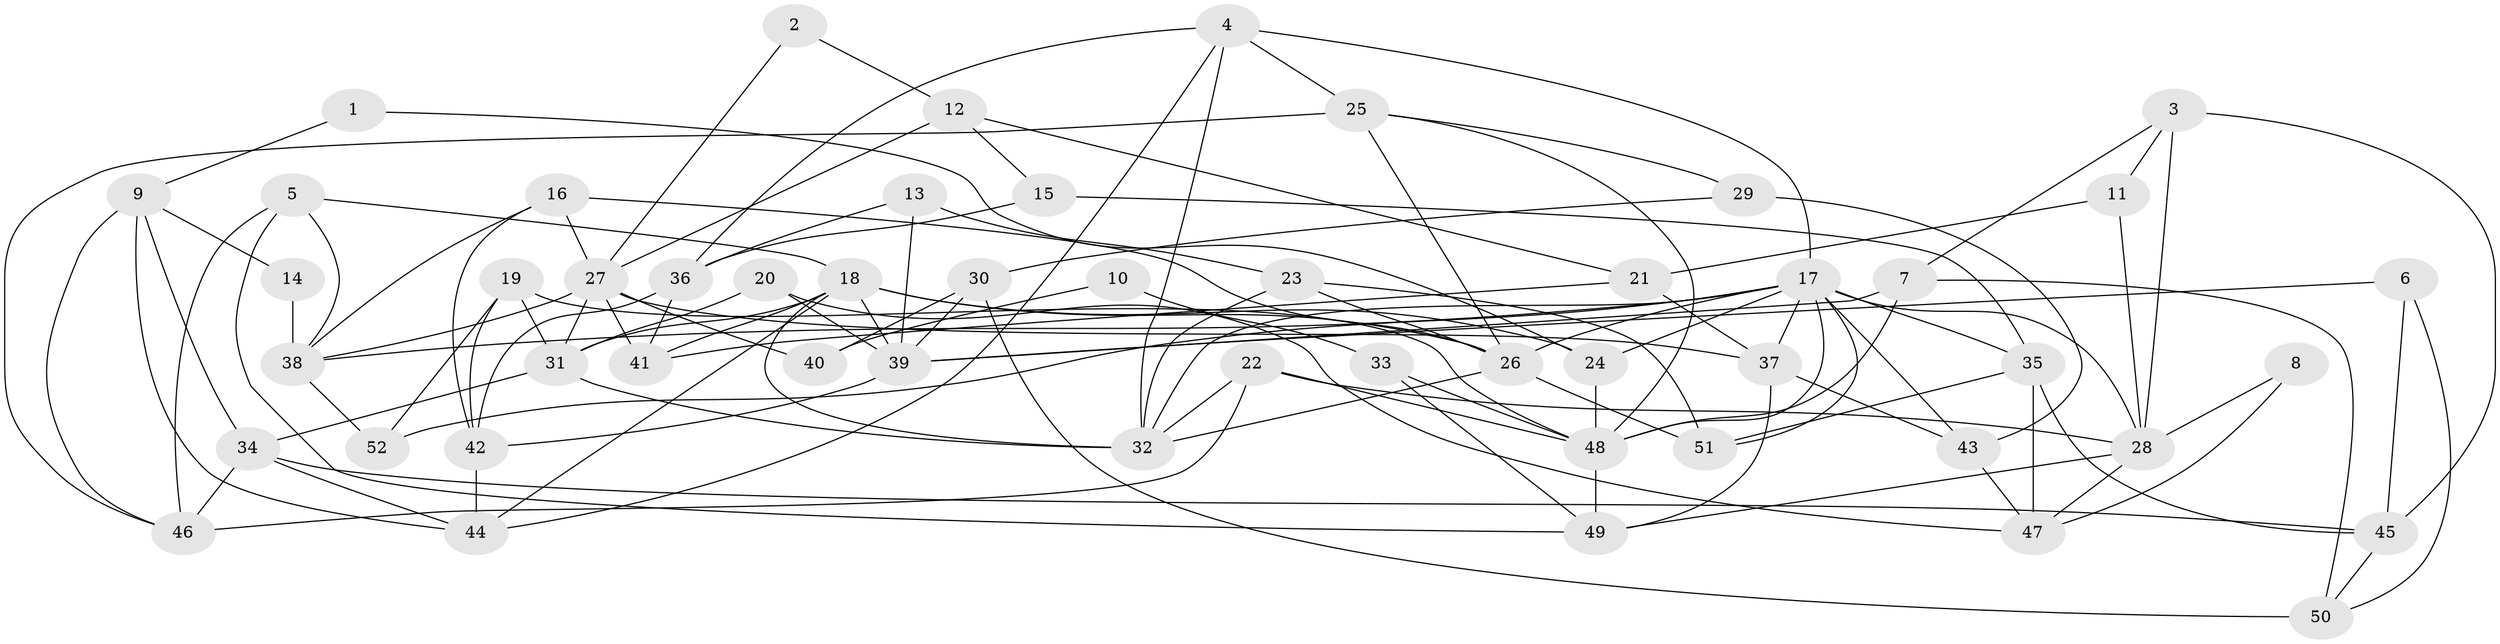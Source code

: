 // original degree distribution, {2: 0.0821917808219178, 3: 0.2328767123287671, 4: 0.4246575342465753, 5: 0.1643835616438356, 8: 0.0136986301369863, 7: 0.0136986301369863, 6: 0.0684931506849315}
// Generated by graph-tools (version 1.1) at 2025/37/03/04/25 23:37:14]
// undirected, 52 vertices, 119 edges
graph export_dot {
  node [color=gray90,style=filled];
  1;
  2;
  3;
  4;
  5;
  6;
  7;
  8;
  9;
  10;
  11;
  12;
  13;
  14;
  15;
  16;
  17;
  18;
  19;
  20;
  21;
  22;
  23;
  24;
  25;
  26;
  27;
  28;
  29;
  30;
  31;
  32;
  33;
  34;
  35;
  36;
  37;
  38;
  39;
  40;
  41;
  42;
  43;
  44;
  45;
  46;
  47;
  48;
  49;
  50;
  51;
  52;
  1 -- 9 [weight=1.0];
  1 -- 24 [weight=1.0];
  2 -- 12 [weight=1.0];
  2 -- 27 [weight=1.0];
  3 -- 7 [weight=1.0];
  3 -- 11 [weight=1.0];
  3 -- 28 [weight=1.0];
  3 -- 45 [weight=1.0];
  4 -- 17 [weight=1.0];
  4 -- 25 [weight=1.0];
  4 -- 32 [weight=1.0];
  4 -- 36 [weight=1.0];
  4 -- 44 [weight=1.0];
  5 -- 18 [weight=1.0];
  5 -- 38 [weight=1.0];
  5 -- 46 [weight=1.0];
  5 -- 49 [weight=1.0];
  6 -- 39 [weight=1.0];
  6 -- 45 [weight=1.0];
  6 -- 50 [weight=1.0];
  7 -- 39 [weight=1.0];
  7 -- 48 [weight=1.0];
  7 -- 50 [weight=1.0];
  8 -- 28 [weight=1.0];
  8 -- 47 [weight=1.0];
  9 -- 14 [weight=1.0];
  9 -- 34 [weight=1.0];
  9 -- 44 [weight=1.0];
  9 -- 46 [weight=1.0];
  10 -- 33 [weight=1.0];
  10 -- 40 [weight=1.0];
  11 -- 21 [weight=2.0];
  11 -- 28 [weight=1.0];
  12 -- 15 [weight=1.0];
  12 -- 21 [weight=1.0];
  12 -- 27 [weight=1.0];
  13 -- 23 [weight=1.0];
  13 -- 36 [weight=1.0];
  13 -- 39 [weight=2.0];
  14 -- 38 [weight=1.0];
  15 -- 35 [weight=1.0];
  15 -- 36 [weight=1.0];
  16 -- 26 [weight=1.0];
  16 -- 27 [weight=1.0];
  16 -- 38 [weight=1.0];
  16 -- 42 [weight=1.0];
  17 -- 24 [weight=1.0];
  17 -- 26 [weight=1.0];
  17 -- 28 [weight=1.0];
  17 -- 32 [weight=1.0];
  17 -- 35 [weight=1.0];
  17 -- 37 [weight=1.0];
  17 -- 38 [weight=1.0];
  17 -- 43 [weight=1.0];
  17 -- 48 [weight=1.0];
  17 -- 51 [weight=2.0];
  17 -- 52 [weight=1.0];
  18 -- 24 [weight=1.0];
  18 -- 26 [weight=1.0];
  18 -- 31 [weight=1.0];
  18 -- 32 [weight=1.0];
  18 -- 39 [weight=1.0];
  18 -- 41 [weight=1.0];
  18 -- 44 [weight=1.0];
  19 -- 31 [weight=1.0];
  19 -- 42 [weight=1.0];
  19 -- 48 [weight=1.0];
  19 -- 52 [weight=1.0];
  20 -- 31 [weight=1.0];
  20 -- 39 [weight=1.0];
  20 -- 47 [weight=1.0];
  21 -- 37 [weight=1.0];
  21 -- 41 [weight=1.0];
  22 -- 28 [weight=1.0];
  22 -- 32 [weight=1.0];
  22 -- 46 [weight=1.0];
  22 -- 48 [weight=1.0];
  23 -- 26 [weight=1.0];
  23 -- 32 [weight=1.0];
  23 -- 51 [weight=1.0];
  24 -- 48 [weight=1.0];
  25 -- 26 [weight=1.0];
  25 -- 29 [weight=1.0];
  25 -- 46 [weight=1.0];
  25 -- 48 [weight=1.0];
  26 -- 32 [weight=1.0];
  26 -- 51 [weight=1.0];
  27 -- 31 [weight=1.0];
  27 -- 37 [weight=1.0];
  27 -- 38 [weight=1.0];
  27 -- 40 [weight=1.0];
  27 -- 41 [weight=1.0];
  28 -- 47 [weight=1.0];
  28 -- 49 [weight=1.0];
  29 -- 30 [weight=2.0];
  29 -- 43 [weight=1.0];
  30 -- 39 [weight=1.0];
  30 -- 40 [weight=1.0];
  30 -- 50 [weight=2.0];
  31 -- 32 [weight=1.0];
  31 -- 34 [weight=1.0];
  33 -- 48 [weight=1.0];
  33 -- 49 [weight=1.0];
  34 -- 44 [weight=1.0];
  34 -- 45 [weight=1.0];
  34 -- 46 [weight=1.0];
  35 -- 45 [weight=1.0];
  35 -- 47 [weight=1.0];
  35 -- 51 [weight=1.0];
  36 -- 41 [weight=1.0];
  36 -- 42 [weight=1.0];
  37 -- 43 [weight=1.0];
  37 -- 49 [weight=1.0];
  38 -- 52 [weight=1.0];
  39 -- 42 [weight=1.0];
  42 -- 44 [weight=1.0];
  43 -- 47 [weight=1.0];
  45 -- 50 [weight=1.0];
  48 -- 49 [weight=1.0];
}
